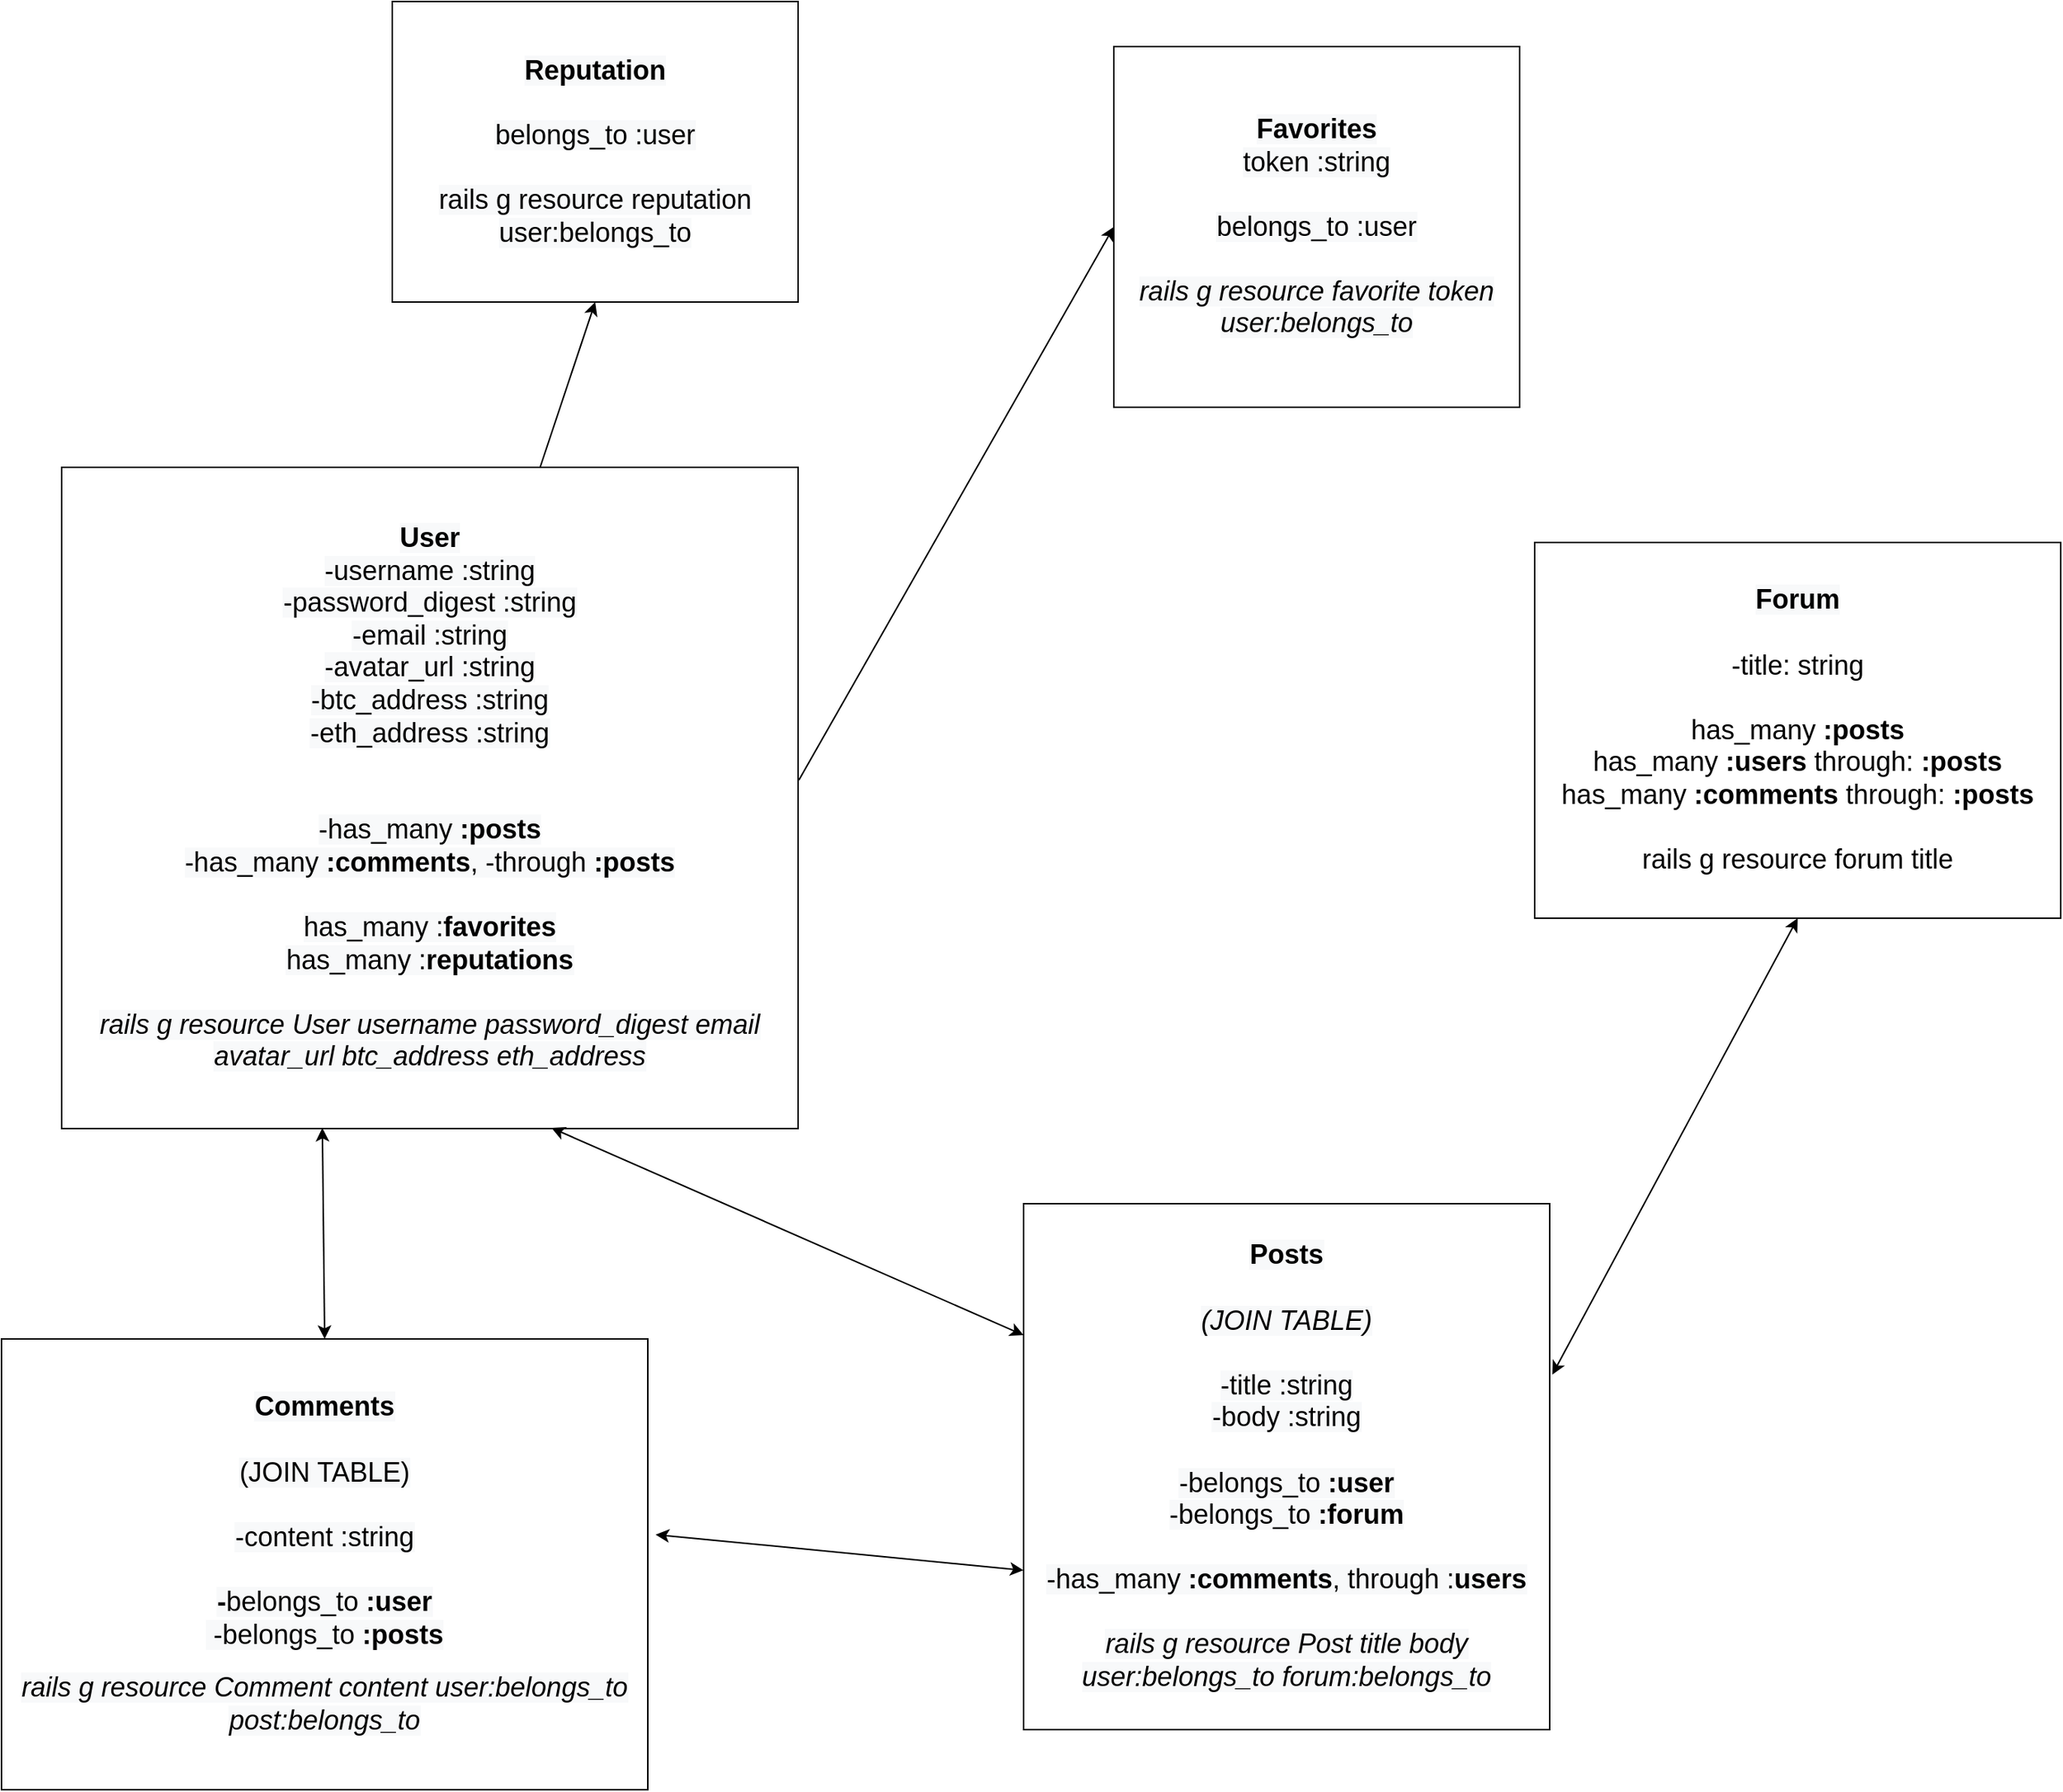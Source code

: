 <mxfile>
    <diagram id="BhuOXUAelwWcWwYgVLHv" name="Backend - associations">
        <mxGraphModel dx="1475" dy="3502" grid="1" gridSize="10" guides="1" tooltips="1" connect="1" arrows="1" fold="1" page="1" pageScale="1" pageWidth="850" pageHeight="1100" math="0" shadow="0">
            <root>
                <mxCell id="0"/>
                <mxCell id="1" parent="0"/>
                <mxCell id="L-pfhSX-X1KtQgtuYa56-4" value="&lt;font style=&quot;font-size: 18px&quot;&gt;&lt;b style=&quot;color: rgb(0 , 0 , 0) ; background-color: rgb(248 , 249 , 250)&quot;&gt;User&lt;/b&gt;&lt;br style=&quot;color: rgb(0 , 0 , 0) ; background-color: rgb(248 , 249 , 250)&quot;&gt;&lt;span style=&quot;color: rgb(0 , 0 , 0) ; background-color: rgb(248 , 249 , 250)&quot;&gt;-username :string&lt;/span&gt;&lt;br style=&quot;color: rgb(0 , 0 , 0) ; background-color: rgb(248 , 249 , 250)&quot;&gt;&lt;span style=&quot;color: rgb(0 , 0 , 0) ; background-color: rgb(248 , 249 , 250)&quot;&gt;-password_digest :string&lt;/span&gt;&lt;br style=&quot;color: rgb(0 , 0 , 0) ; background-color: rgb(248 , 249 , 250)&quot;&gt;&lt;span style=&quot;color: rgb(0 , 0 , 0) ; background-color: rgb(248 , 249 , 250)&quot;&gt;-email :string&lt;/span&gt;&lt;br style=&quot;color: rgb(0 , 0 , 0) ; background-color: rgb(248 , 249 , 250)&quot;&gt;&lt;span style=&quot;color: rgb(0 , 0 , 0) ; background-color: rgb(248 , 249 , 250)&quot;&gt;-avatar_url :string&lt;/span&gt;&lt;br style=&quot;color: rgb(0 , 0 , 0) ; background-color: rgb(248 , 249 , 250)&quot;&gt;&lt;span style=&quot;color: rgb(0 , 0 , 0) ; background-color: rgb(248 , 249 , 250)&quot;&gt;-btc_address :string&lt;/span&gt;&lt;br style=&quot;color: rgb(0 , 0 , 0) ; background-color: rgb(248 , 249 , 250)&quot;&gt;&lt;span style=&quot;color: rgb(0 , 0 , 0) ; background-color: rgb(248 , 249 , 250)&quot;&gt;-eth_address :string&lt;/span&gt;&lt;br style=&quot;color: rgb(0 , 0 , 0) ; background-color: rgb(248 , 249 , 250)&quot;&gt;&lt;br style=&quot;color: rgb(0 , 0 , 0) ; background-color: rgb(248 , 249 , 250)&quot;&gt;&lt;br style=&quot;color: rgb(0 , 0 , 0) ; background-color: rgb(248 , 249 , 250)&quot;&gt;&lt;span style=&quot;color: rgb(0 , 0 , 0) ; background-color: rgb(248 , 249 , 250)&quot;&gt;-has_many&amp;nbsp;&lt;/span&gt;&lt;b style=&quot;color: rgb(0 , 0 , 0) ; background-color: rgb(248 , 249 , 250)&quot;&gt;:posts&lt;/b&gt;&lt;br style=&quot;color: rgb(0 , 0 , 0) ; background-color: rgb(248 , 249 , 250)&quot;&gt;&lt;span style=&quot;color: rgb(0 , 0 , 0) ; background-color: rgb(248 , 249 , 250)&quot;&gt;-has_many&amp;nbsp;&lt;/span&gt;&lt;b style=&quot;color: rgb(0 , 0 , 0) ; background-color: rgb(248 , 249 , 250)&quot;&gt;:comments&lt;/b&gt;&lt;span style=&quot;color: rgb(0 , 0 , 0) ; background-color: rgb(248 , 249 , 250)&quot;&gt;, -through&amp;nbsp;&lt;/span&gt;&lt;b style=&quot;color: rgb(0 , 0 , 0) ; background-color: rgb(248 , 249 , 250)&quot;&gt;:posts&lt;/b&gt;&lt;br style=&quot;color: rgb(0 , 0 , 0) ; background-color: rgb(248 , 249 , 250)&quot;&gt;&lt;br style=&quot;color: rgb(0 , 0 , 0) ; background-color: rgb(248 , 249 , 250)&quot;&gt;&lt;span style=&quot;color: rgb(0 , 0 , 0) ; background-color: rgb(248 , 249 , 250)&quot;&gt;has_many :&lt;/span&gt;&lt;b style=&quot;color: rgb(0 , 0 , 0) ; background-color: rgb(248 , 249 , 250)&quot;&gt;favorites&lt;br&gt;&lt;/b&gt;&lt;span style=&quot;color: rgb(0 , 0 , 0) ; background-color: rgb(248 , 249 , 250)&quot;&gt;has_many :&lt;/span&gt;&lt;b style=&quot;color: rgb(0 , 0 , 0) ; background-color: rgb(248 , 249 , 250)&quot;&gt;reputations&lt;/b&gt;&lt;br style=&quot;color: rgb(0 , 0 , 0) ; background-color: rgb(248 , 249 , 250)&quot;&gt;&lt;br style=&quot;color: rgb(0 , 0 , 0) ; background-color: rgb(248 , 249 , 250)&quot;&gt;&lt;i style=&quot;color: rgb(0 , 0 , 0) ; background-color: rgb(248 , 249 , 250)&quot;&gt;rails g resource User username password_digest email avatar_url btc_address eth_address&lt;/i&gt;&lt;br&gt;&lt;/font&gt;" style="rounded=0;whiteSpace=wrap;html=1;" parent="1" vertex="1">
                    <mxGeometry x="40" y="-1230" width="490" height="440" as="geometry"/>
                </mxCell>
                <mxCell id="L-pfhSX-X1KtQgtuYa56-7" value="&lt;font style=&quot;font-size: 18px&quot;&gt;&lt;b style=&quot;color: rgb(0 , 0 , 0) ; background-color: rgb(248 , 249 , 250)&quot;&gt;Posts&lt;br&gt;&lt;/b&gt;&lt;br style=&quot;color: rgb(0 , 0 , 0) ; background-color: rgb(248 , 249 , 250)&quot;&gt;&lt;i style=&quot;color: rgb(0 , 0 , 0) ; background-color: rgb(248 , 249 , 250)&quot;&gt;(JOIN TABLE)&lt;/i&gt;&lt;br style=&quot;color: rgb(0 , 0 , 0) ; background-color: rgb(248 , 249 , 250)&quot;&gt;&lt;br style=&quot;color: rgb(0 , 0 , 0) ; background-color: rgb(248 , 249 , 250)&quot;&gt;&lt;span style=&quot;color: rgb(0 , 0 , 0) ; background-color: rgb(248 , 249 , 250)&quot;&gt;-title :string&lt;/span&gt;&lt;br style=&quot;color: rgb(0 , 0 , 0) ; background-color: rgb(248 , 249 , 250)&quot;&gt;&lt;span style=&quot;color: rgb(0 , 0 , 0) ; background-color: rgb(248 , 249 , 250)&quot;&gt;-body :string&lt;/span&gt;&lt;br style=&quot;color: rgb(0 , 0 , 0) ; background-color: rgb(248 , 249 , 250)&quot;&gt;&lt;br style=&quot;color: rgb(0 , 0 , 0) ; background-color: rgb(248 , 249 , 250)&quot;&gt;&lt;span style=&quot;color: rgb(0 , 0 , 0) ; background-color: rgb(248 , 249 , 250)&quot;&gt;-belongs_to&amp;nbsp;&lt;/span&gt;&lt;span style=&quot;color: rgb(0 , 0 , 0) ; background-color: rgb(248 , 249 , 250)&quot;&gt;&lt;b&gt;:user&lt;/b&gt;&lt;br&gt;-belongs_to&lt;/span&gt;&lt;b style=&quot;color: rgb(0 , 0 , 0) ; background-color: rgb(248 , 249 , 250)&quot;&gt; :forum&lt;br&gt;&lt;/b&gt;&lt;br style=&quot;color: rgb(0 , 0 , 0) ; background-color: rgb(248 , 249 , 250)&quot;&gt;&lt;span style=&quot;color: rgb(0 , 0 , 0) ; background-color: rgb(248 , 249 , 250)&quot;&gt;-has_many&amp;nbsp;&lt;/span&gt;&lt;b style=&quot;color: rgb(0 , 0 , 0) ; background-color: rgb(248 , 249 , 250)&quot;&gt;:comments&lt;/b&gt;&lt;span style=&quot;color: rgb(0 , 0 , 0) ; background-color: rgb(248 , 249 , 250)&quot;&gt;, through :&lt;/span&gt;&lt;b style=&quot;color: rgb(0 , 0 , 0) ; background-color: rgb(248 , 249 , 250)&quot;&gt;users&lt;/b&gt;&lt;b style=&quot;color: rgb(0 , 0 , 0) ; background-color: rgb(248 , 249 , 250)&quot;&gt;&lt;br&gt;&lt;/b&gt;&lt;br style=&quot;color: rgb(0 , 0 , 0) ; background-color: rgb(248 , 249 , 250)&quot;&gt;&lt;i style=&quot;color: rgb(0 , 0 , 0) ; background-color: rgb(248 , 249 , 250)&quot;&gt;rails g resource Post title body user:belongs_to forum:belongs_to&lt;/i&gt;&lt;br&gt;&lt;/font&gt;" style="rounded=0;whiteSpace=wrap;html=1;" parent="1" vertex="1">
                    <mxGeometry x="680" y="-740" width="350" height="350" as="geometry"/>
                </mxCell>
                <mxCell id="L-pfhSX-X1KtQgtuYa56-8" value="&lt;font&gt;&lt;font style=&quot;color: rgb(0 , 0 , 0) ; font-size: 18px ; background-color: rgb(248 , 249 , 250)&quot;&gt;&lt;b&gt;Comments&lt;/b&gt;&lt;b&gt;&lt;br&gt;&lt;/b&gt;&lt;br&gt;(JOIN TABLE)&lt;br&gt;&lt;br&gt;-content :string&lt;br&gt;&lt;br&gt;&lt;b&gt;-&lt;/b&gt;belongs_to&amp;nbsp;&lt;b&gt;:user&lt;/b&gt;&lt;br&gt;&lt;b&gt;&amp;nbsp;&lt;/b&gt;-belongs_to&amp;nbsp;&lt;b&gt;:posts&lt;br&gt;&lt;/b&gt;&lt;/font&gt;&lt;br style=&quot;color: rgb(0 , 0 , 0) ; font-size: 18px ; background-color: rgb(248 , 249 , 250)&quot;&gt;&lt;i style=&quot;color: rgb(0 , 0 , 0) ; font-size: 18px ; background-color: rgb(248 , 249 , 250)&quot;&gt;rails g resource Comment content user:belongs_to post:belongs_to&lt;/i&gt;&lt;br&gt;&lt;/font&gt;" style="rounded=0;whiteSpace=wrap;html=1;" parent="1" vertex="1">
                    <mxGeometry y="-650" width="430" height="300" as="geometry"/>
                </mxCell>
                <mxCell id="L-pfhSX-X1KtQgtuYa56-11" value="" style="endArrow=classic;startArrow=classic;html=1;rounded=0;fontSize=18;entryX=0.665;entryY=0.999;entryDx=0;entryDy=0;exitX=0;exitY=0.25;exitDx=0;exitDy=0;entryPerimeter=0;" parent="1" source="L-pfhSX-X1KtQgtuYa56-7" target="L-pfhSX-X1KtQgtuYa56-4" edge="1">
                    <mxGeometry width="50" height="50" relative="1" as="geometry">
                        <mxPoint x="450" y="480" as="sourcePoint"/>
                        <mxPoint x="500" y="430" as="targetPoint"/>
                    </mxGeometry>
                </mxCell>
                <mxCell id="L-pfhSX-X1KtQgtuYa56-12" value="" style="endArrow=classic;startArrow=classic;html=1;rounded=0;fontSize=18;entryX=0;entryY=0.697;entryDx=0;entryDy=0;entryPerimeter=0;exitX=1.012;exitY=0.434;exitDx=0;exitDy=0;exitPerimeter=0;" parent="1" source="L-pfhSX-X1KtQgtuYa56-8" target="L-pfhSX-X1KtQgtuYa56-7" edge="1">
                    <mxGeometry width="50" height="50" relative="1" as="geometry">
                        <mxPoint x="410" y="610" as="sourcePoint"/>
                        <mxPoint x="460" y="560" as="targetPoint"/>
                    </mxGeometry>
                </mxCell>
                <mxCell id="L-pfhSX-X1KtQgtuYa56-13" value="" style="endArrow=classic;startArrow=classic;html=1;rounded=0;fontSize=18;exitX=0.5;exitY=0;exitDx=0;exitDy=0;entryX=0.354;entryY=0.999;entryDx=0;entryDy=0;entryPerimeter=0;" parent="1" source="L-pfhSX-X1KtQgtuYa56-8" target="L-pfhSX-X1KtQgtuYa56-4" edge="1">
                    <mxGeometry width="50" height="50" relative="1" as="geometry">
                        <mxPoint x="220" y="480" as="sourcePoint"/>
                        <mxPoint x="270" y="430" as="targetPoint"/>
                    </mxGeometry>
                </mxCell>
                <mxCell id="L-pfhSX-X1KtQgtuYa56-20" value="&lt;font style=&quot;font-size: 18px&quot;&gt;&lt;b style=&quot;color: rgb(0 , 0 , 0) ; background-color: rgb(248 , 249 , 250)&quot;&gt;Favorites&lt;/b&gt;&lt;br style=&quot;color: rgb(0 , 0 , 0) ; background-color: rgb(248 , 249 , 250)&quot;&gt;&lt;span style=&quot;color: rgb(0 , 0 , 0) ; background-color: rgb(248 , 249 , 250)&quot;&gt;token :string&lt;/span&gt;&lt;br style=&quot;color: rgb(0 , 0 , 0) ; background-color: rgb(248 , 249 , 250)&quot;&gt;&lt;br style=&quot;color: rgb(0 , 0 , 0) ; background-color: rgb(248 , 249 , 250)&quot;&gt;&lt;span style=&quot;color: rgb(0 , 0 , 0) ; background-color: rgb(248 , 249 , 250)&quot;&gt;belongs_to :user&lt;/span&gt;&lt;br style=&quot;color: rgb(0 , 0 , 0) ; background-color: rgb(248 , 249 , 250)&quot;&gt;&lt;br style=&quot;color: rgb(0 , 0 , 0) ; background-color: rgb(248 , 249 , 250)&quot;&gt;&lt;i style=&quot;color: rgb(0 , 0 , 0) ; background-color: rgb(248 , 249 , 250)&quot;&gt;rails g resource favorite token user:belongs_to&lt;/i&gt;&lt;br&gt;&lt;/font&gt;" style="rounded=0;whiteSpace=wrap;html=1;" parent="1" vertex="1">
                    <mxGeometry x="740" y="-1510" width="270" height="240" as="geometry"/>
                </mxCell>
                <mxCell id="L-pfhSX-X1KtQgtuYa56-21" value="" style="endArrow=classic;html=1;rounded=0;fontSize=18;exitX=1.001;exitY=0.473;exitDx=0;exitDy=0;entryX=0;entryY=0.5;entryDx=0;entryDy=0;exitPerimeter=0;" parent="1" source="L-pfhSX-X1KtQgtuYa56-4" target="L-pfhSX-X1KtQgtuYa56-20" edge="1">
                    <mxGeometry width="50" height="50" relative="1" as="geometry">
                        <mxPoint x="570" y="-620" as="sourcePoint"/>
                        <mxPoint x="620" y="-670" as="targetPoint"/>
                    </mxGeometry>
                </mxCell>
                <mxCell id="2" value="&lt;font style=&quot;font-size: 18px&quot;&gt;&lt;b style=&quot;color: rgb(0 , 0 , 0) ; background-color: rgb(248 , 249 , 250)&quot;&gt;Reputation&lt;br&gt;&lt;/b&gt;&lt;br style=&quot;color: rgb(0 , 0 , 0) ; background-color: rgb(248 , 249 , 250)&quot;&gt;&lt;span style=&quot;color: rgb(0 , 0 , 0) ; background-color: rgb(248 , 249 , 250)&quot;&gt;belongs_to :user&lt;/span&gt;&lt;br style=&quot;color: rgb(0 , 0 , 0) ; background-color: rgb(248 , 249 , 250)&quot;&gt;&lt;br style=&quot;color: rgb(0 , 0 , 0) ; background-color: rgb(248 , 249 , 250)&quot;&gt;&lt;span style=&quot;color: rgb(0 , 0 , 0) ; background-color: rgb(248 , 249 , 250)&quot;&gt;rails g resource reputation user:belongs_to&lt;/span&gt;&lt;br&gt;&lt;/font&gt;" style="rounded=0;whiteSpace=wrap;html=1;" parent="1" vertex="1">
                    <mxGeometry x="260" y="-1540" width="270" height="200" as="geometry"/>
                </mxCell>
                <mxCell id="3" value="" style="endArrow=classic;html=1;rounded=0;fontSize=18;entryX=0.5;entryY=1;entryDx=0;entryDy=0;" parent="1" source="L-pfhSX-X1KtQgtuYa56-4" target="2" edge="1">
                    <mxGeometry width="50" height="50" relative="1" as="geometry">
                        <mxPoint x="710" y="-567" as="sourcePoint"/>
                        <mxPoint x="900" y="-640" as="targetPoint"/>
                    </mxGeometry>
                </mxCell>
                <mxCell id="Y3NMh3i0As6VkzUz7zrH-3" value="&lt;font style=&quot;font-size: 18px&quot;&gt;&lt;font color=&quot;#000000&quot;&gt;&lt;span style=&quot;background-color: rgb(248 , 249 , 250)&quot;&gt;&lt;b&gt;Forum&lt;br&gt;&lt;/b&gt;&lt;/span&gt;&lt;/font&gt;&lt;br&gt;-title: string&lt;br&gt;&lt;br&gt;has_many &lt;b&gt;:posts&lt;br&gt;&lt;/b&gt;has_many &lt;b&gt;:users &lt;/b&gt;through:&lt;b&gt; :posts&lt;br&gt;&lt;/b&gt;has_many &lt;b&gt;:comments&lt;/b&gt;&amp;nbsp;through:&amp;nbsp;&lt;b&gt;:posts&lt;br&gt;&lt;/b&gt;&lt;br&gt;rails g resource forum title&lt;br&gt;&lt;/font&gt;" style="rounded=0;whiteSpace=wrap;html=1;" parent="1" vertex="1">
                    <mxGeometry x="1020" y="-1180" width="350" height="250" as="geometry"/>
                </mxCell>
                <mxCell id="Y3NMh3i0As6VkzUz7zrH-4" value="" style="endArrow=classic;startArrow=classic;html=1;rounded=0;fontSize=18;entryX=1.005;entryY=0.325;entryDx=0;entryDy=0;exitX=0.5;exitY=1;exitDx=0;exitDy=0;entryPerimeter=0;" parent="1" source="Y3NMh3i0As6VkzUz7zrH-3" target="L-pfhSX-X1KtQgtuYa56-7" edge="1">
                    <mxGeometry width="50" height="50" relative="1" as="geometry">
                        <mxPoint x="1564.15" y="-312.06" as="sourcePoint"/>
                        <mxPoint x="1190" y="-550" as="targetPoint"/>
                    </mxGeometry>
                </mxCell>
            </root>
        </mxGraphModel>
    </diagram>
    <diagram id="ez5c0DbY5nH06TuEs3sg" name="React components">
        <mxGraphModel dx="811" dy="1816" grid="1" gridSize="10" guides="1" tooltips="1" connect="1" arrows="1" fold="1" page="1" pageScale="1" pageWidth="850" pageHeight="1100" math="0" shadow="0">
            <root>
                <mxCell id="DhWRB-Tjp9a_aNM2N5pL-0"/>
                <mxCell id="DhWRB-Tjp9a_aNM2N5pL-1" parent="DhWRB-Tjp9a_aNM2N5pL-0"/>
                <mxCell id="itFLBw-nDamxUFIc1NyA-2" value="" style="edgeStyle=none;html=1;" parent="DhWRB-Tjp9a_aNM2N5pL-1" source="DhWRB-Tjp9a_aNM2N5pL-2" target="itFLBw-nDamxUFIc1NyA-1" edge="1">
                    <mxGeometry relative="1" as="geometry"/>
                </mxCell>
                <mxCell id="xKCr1UXXbIhzm5un4R8_-6" value="" style="edgeStyle=none;html=1;" parent="DhWRB-Tjp9a_aNM2N5pL-1" source="DhWRB-Tjp9a_aNM2N5pL-2" target="wAUOUKkvhH99_Rl95m_5-0" edge="1">
                    <mxGeometry relative="1" as="geometry"/>
                </mxCell>
                <mxCell id="xKCr1UXXbIhzm5un4R8_-10" value="" style="edgeStyle=none;html=1;" parent="DhWRB-Tjp9a_aNM2N5pL-1" source="DhWRB-Tjp9a_aNM2N5pL-2" target="xKCr1UXXbIhzm5un4R8_-9" edge="1">
                    <mxGeometry relative="1" as="geometry"/>
                </mxCell>
                <mxCell id="xKCr1UXXbIhzm5un4R8_-12" value="" style="edgeStyle=none;html=1;" parent="DhWRB-Tjp9a_aNM2N5pL-1" source="DhWRB-Tjp9a_aNM2N5pL-2" target="xKCr1UXXbIhzm5un4R8_-11" edge="1">
                    <mxGeometry relative="1" as="geometry"/>
                </mxCell>
                <mxCell id="DhWRB-Tjp9a_aNM2N5pL-2" value="App.js" style="rounded=0;whiteSpace=wrap;html=1;fillColor=#000099;" parent="DhWRB-Tjp9a_aNM2N5pL-1" vertex="1">
                    <mxGeometry x="312.5" y="-320" width="95" height="90" as="geometry"/>
                </mxCell>
                <mxCell id="8nUMlG7I3Umei3CqsEGu-1" value="" style="edgeStyle=none;html=1;" parent="DhWRB-Tjp9a_aNM2N5pL-1" source="DhWRB-Tjp9a_aNM2N5pL-3" target="8nUMlG7I3Umei3CqsEGu-0" edge="1">
                    <mxGeometry relative="1" as="geometry"/>
                </mxCell>
                <mxCell id="DhWRB-Tjp9a_aNM2N5pL-3" value="Header.js" style="rounded=0;whiteSpace=wrap;html=1;fillColor=#CC6600;" parent="DhWRB-Tjp9a_aNM2N5pL-1" vertex="1">
                    <mxGeometry x="407.5" y="-120" width="80" height="40" as="geometry"/>
                </mxCell>
                <mxCell id="DhWRB-Tjp9a_aNM2N5pL-4" value="Signup.js" style="rounded=0;whiteSpace=wrap;html=1;fillColor=#660000;" parent="DhWRB-Tjp9a_aNM2N5pL-1" vertex="1">
                    <mxGeometry x="730" y="-80" width="70" height="40" as="geometry"/>
                </mxCell>
                <mxCell id="DhWRB-Tjp9a_aNM2N5pL-5" value="Login.js" style="rounded=0;whiteSpace=wrap;html=1;fillColor=#660000;" parent="DhWRB-Tjp9a_aNM2N5pL-1" vertex="1">
                    <mxGeometry x="640" y="-80" width="60" height="40" as="geometry"/>
                </mxCell>
                <mxCell id="DhWRB-Tjp9a_aNM2N5pL-6" value="" style="endArrow=classic;html=1;exitX=0.984;exitY=0.622;exitDx=0;exitDy=0;entryX=0.5;entryY=0;entryDx=0;entryDy=0;exitPerimeter=0;" parent="DhWRB-Tjp9a_aNM2N5pL-1" source="DhWRB-Tjp9a_aNM2N5pL-2" target="DhWRB-Tjp9a_aNM2N5pL-4" edge="1">
                    <mxGeometry width="50" height="50" relative="1" as="geometry">
                        <mxPoint x="400" y="710" as="sourcePoint"/>
                        <mxPoint x="450" y="660" as="targetPoint"/>
                    </mxGeometry>
                </mxCell>
                <mxCell id="DhWRB-Tjp9a_aNM2N5pL-7" value="" style="endArrow=classic;html=1;entryX=0.425;entryY=-0.05;entryDx=0;entryDy=0;entryPerimeter=0;exitX=0.995;exitY=0.833;exitDx=0;exitDy=0;exitPerimeter=0;" parent="DhWRB-Tjp9a_aNM2N5pL-1" source="DhWRB-Tjp9a_aNM2N5pL-2" target="DhWRB-Tjp9a_aNM2N5pL-5" edge="1">
                    <mxGeometry width="50" height="50" relative="1" as="geometry">
                        <mxPoint x="500" y="-250" as="sourcePoint"/>
                        <mxPoint x="450" y="660" as="targetPoint"/>
                    </mxGeometry>
                </mxCell>
                <mxCell id="DhWRB-Tjp9a_aNM2N5pL-8" value="" style="endArrow=classic;html=1;entryX=0.5;entryY=0;entryDx=0;entryDy=0;exitX=0.679;exitY=0.989;exitDx=0;exitDy=0;exitPerimeter=0;" parent="DhWRB-Tjp9a_aNM2N5pL-1" source="DhWRB-Tjp9a_aNM2N5pL-2" target="DhWRB-Tjp9a_aNM2N5pL-3" edge="1">
                    <mxGeometry width="50" height="50" relative="1" as="geometry">
                        <mxPoint x="390" y="620" as="sourcePoint"/>
                        <mxPoint x="440" y="570" as="targetPoint"/>
                    </mxGeometry>
                </mxCell>
                <mxCell id="MY04xTBXaxAXS60cooeo-1" value="" style="edgeStyle=none;html=1;" parent="DhWRB-Tjp9a_aNM2N5pL-1" source="DhWRB-Tjp9a_aNM2N5pL-9" target="MY04xTBXaxAXS60cooeo-0" edge="1">
                    <mxGeometry relative="1" as="geometry"/>
                </mxCell>
                <mxCell id="xKCr1UXXbIhzm5un4R8_-5" value="" style="edgeStyle=none;html=1;" parent="DhWRB-Tjp9a_aNM2N5pL-1" source="DhWRB-Tjp9a_aNM2N5pL-9" target="xKCr1UXXbIhzm5un4R8_-4" edge="1">
                    <mxGeometry relative="1" as="geometry"/>
                </mxCell>
                <mxCell id="DhWRB-Tjp9a_aNM2N5pL-9" value="CoinTracker.js" style="rounded=0;whiteSpace=wrap;html=1;fillColor=#00331A;" parent="DhWRB-Tjp9a_aNM2N5pL-1" vertex="1">
                    <mxGeometry x="210" width="100" height="40" as="geometry"/>
                </mxCell>
                <mxCell id="DhWRB-Tjp9a_aNM2N5pL-10" value="" style="endArrow=classic;html=1;exitX=0.25;exitY=1;exitDx=0;exitDy=0;entryX=0.5;entryY=0;entryDx=0;entryDy=0;" parent="DhWRB-Tjp9a_aNM2N5pL-1" source="DhWRB-Tjp9a_aNM2N5pL-2" target="DhWRB-Tjp9a_aNM2N5pL-9" edge="1">
                    <mxGeometry width="50" height="50" relative="1" as="geometry">
                        <mxPoint x="410" y="630" as="sourcePoint"/>
                        <mxPoint x="460" y="580" as="targetPoint"/>
                    </mxGeometry>
                </mxCell>
                <mxCell id="itFLBw-nDamxUFIc1NyA-4" value="" style="edgeStyle=none;html=1;" parent="DhWRB-Tjp9a_aNM2N5pL-1" source="itFLBw-nDamxUFIc1NyA-1" target="itFLBw-nDamxUFIc1NyA-3" edge="1">
                    <mxGeometry relative="1" as="geometry"/>
                </mxCell>
                <mxCell id="itFLBw-nDamxUFIc1NyA-8" value="" style="edgeStyle=none;html=1;" parent="DhWRB-Tjp9a_aNM2N5pL-1" source="itFLBw-nDamxUFIc1NyA-1" target="itFLBw-nDamxUFIc1NyA-7" edge="1">
                    <mxGeometry relative="1" as="geometry"/>
                </mxCell>
                <mxCell id="itFLBw-nDamxUFIc1NyA-1" value="Forum.js" style="rounded=0;whiteSpace=wrap;html=1;fillColor=#330066;" parent="DhWRB-Tjp9a_aNM2N5pL-1" vertex="1">
                    <mxGeometry x="345" width="80" height="40" as="geometry"/>
                </mxCell>
                <mxCell id="itFLBw-nDamxUFIc1NyA-3" value="CreatePost.js" style="rounded=0;whiteSpace=wrap;html=1;fillColor=#CC00CC;" parent="DhWRB-Tjp9a_aNM2N5pL-1" vertex="1">
                    <mxGeometry x="500" y="120" width="100" height="40" as="geometry"/>
                </mxCell>
                <mxCell id="itFLBw-nDamxUFIc1NyA-10" value="" style="edgeStyle=none;html=1;" parent="DhWRB-Tjp9a_aNM2N5pL-1" source="itFLBw-nDamxUFIc1NyA-7" target="itFLBw-nDamxUFIc1NyA-9" edge="1">
                    <mxGeometry relative="1" as="geometry"/>
                </mxCell>
                <mxCell id="itFLBw-nDamxUFIc1NyA-12" value="" style="edgeStyle=none;html=1;" parent="DhWRB-Tjp9a_aNM2N5pL-1" source="itFLBw-nDamxUFIc1NyA-7" target="itFLBw-nDamxUFIc1NyA-11" edge="1">
                    <mxGeometry relative="1" as="geometry"/>
                </mxCell>
                <mxCell id="itFLBw-nDamxUFIc1NyA-7" value="Post.js" style="rounded=0;whiteSpace=wrap;html=1;fillColor=#330066;" parent="DhWRB-Tjp9a_aNM2N5pL-1" vertex="1">
                    <mxGeometry x="345" y="120" width="80" height="40" as="geometry"/>
                </mxCell>
                <mxCell id="itFLBw-nDamxUFIc1NyA-9" value="Comment.js" style="rounded=0;whiteSpace=wrap;html=1;fillColor=#330066;" parent="DhWRB-Tjp9a_aNM2N5pL-1" vertex="1">
                    <mxGeometry x="517.5" y="240" width="90" height="40" as="geometry"/>
                </mxCell>
                <mxCell id="itFLBw-nDamxUFIc1NyA-11" value="CreateComment.js" style="rounded=0;whiteSpace=wrap;html=1;fillColor=#CC00CC;" parent="DhWRB-Tjp9a_aNM2N5pL-1" vertex="1">
                    <mxGeometry x="325" y="240" width="120" height="40" as="geometry"/>
                </mxCell>
                <mxCell id="xKCr1UXXbIhzm5un4R8_-1" value="" style="edgeStyle=none;html=1;" parent="DhWRB-Tjp9a_aNM2N5pL-1" source="MY04xTBXaxAXS60cooeo-0" target="xKCr1UXXbIhzm5un4R8_-0" edge="1">
                    <mxGeometry relative="1" as="geometry"/>
                </mxCell>
                <mxCell id="MY04xTBXaxAXS60cooeo-0" value="CoinTrackerRow.js" style="rounded=0;whiteSpace=wrap;html=1;fillColor=#00331A;" parent="DhWRB-Tjp9a_aNM2N5pL-1" vertex="1">
                    <mxGeometry x="190" y="120" width="120" height="40" as="geometry"/>
                </mxCell>
                <mxCell id="8nUMlG7I3Umei3CqsEGu-4" value="" style="edgeStyle=none;html=1;entryX=0.425;entryY=0.025;entryDx=0;entryDy=0;entryPerimeter=0;exitX=0.942;exitY=1.011;exitDx=0;exitDy=0;exitPerimeter=0;" parent="DhWRB-Tjp9a_aNM2N5pL-1" target="8nUMlG7I3Umei3CqsEGu-3" edge="1" source="DhWRB-Tjp9a_aNM2N5pL-2">
                    <mxGeometry relative="1" as="geometry">
                        <mxPoint x="420" y="-180" as="sourcePoint"/>
                    </mxGeometry>
                </mxCell>
                <mxCell id="8nUMlG7I3Umei3CqsEGu-0" value="Navbar.js" style="rounded=0;whiteSpace=wrap;html=1;fillColor=#CC6600;" parent="DhWRB-Tjp9a_aNM2N5pL-1" vertex="1">
                    <mxGeometry x="462.5" y="-20" width="80" height="40" as="geometry"/>
                </mxCell>
                <mxCell id="8nUMlG7I3Umei3CqsEGu-3" value="Logout.js" style="rounded=0;whiteSpace=wrap;html=1;fillColor=#660000;" parent="DhWRB-Tjp9a_aNM2N5pL-1" vertex="1">
                    <mxGeometry x="542.5" y="-80" width="65" height="40" as="geometry"/>
                </mxCell>
                <mxCell id="wAUOUKkvhH99_Rl95m_5-0" value="Footer.js" style="rounded=0;whiteSpace=wrap;html=1;fillColor=#CC6600;" parent="DhWRB-Tjp9a_aNM2N5pL-1" vertex="1">
                    <mxGeometry x="60" y="-180" width="60" height="40" as="geometry"/>
                </mxCell>
                <mxCell id="xKCr1UXXbIhzm5un4R8_-3" value="" style="edgeStyle=none;html=1;" parent="DhWRB-Tjp9a_aNM2N5pL-1" source="xKCr1UXXbIhzm5un4R8_-0" target="xKCr1UXXbIhzm5un4R8_-2" edge="1">
                    <mxGeometry relative="1" as="geometry"/>
                </mxCell>
                <mxCell id="xKCr1UXXbIhzm5un4R8_-0" value="CoinData.js" style="rounded=0;whiteSpace=wrap;html=1;fillColor=#009900;" parent="DhWRB-Tjp9a_aNM2N5pL-1" vertex="1">
                    <mxGeometry x="205" y="200" width="90" height="40" as="geometry"/>
                </mxCell>
                <mxCell id="xKCr1UXXbIhzm5un4R8_-2" value="Chart.js" style="rounded=0;whiteSpace=wrap;html=1;fillColor=#009900;" parent="DhWRB-Tjp9a_aNM2N5pL-1" vertex="1">
                    <mxGeometry x="210" y="280" width="80" height="40" as="geometry"/>
                </mxCell>
                <mxCell id="xKCr1UXXbIhzm5un4R8_-4" value="Search.js" style="rounded=0;whiteSpace=wrap;html=1;fillColor=#4D4D4D;" parent="DhWRB-Tjp9a_aNM2N5pL-1" vertex="1">
                    <mxGeometry x="60" y="120" width="70" height="40" as="geometry"/>
                </mxCell>
                <mxCell id="xKCr1UXXbIhzm5un4R8_-9" value="LoginRequired.js" style="rounded=0;whiteSpace=wrap;html=1;" parent="DhWRB-Tjp9a_aNM2N5pL-1" vertex="1">
                    <mxGeometry x="30" y="-90" width="110" height="40" as="geometry"/>
                </mxCell>
                <mxCell id="xKCr1UXXbIhzm5un4R8_-11" value="NoRoute.js" style="rounded=0;whiteSpace=wrap;html=1;" parent="DhWRB-Tjp9a_aNM2N5pL-1" vertex="1">
                    <mxGeometry x="170" y="-90" width="70" height="40" as="geometry"/>
                </mxCell>
            </root>
        </mxGraphModel>
    </diagram>
</mxfile>